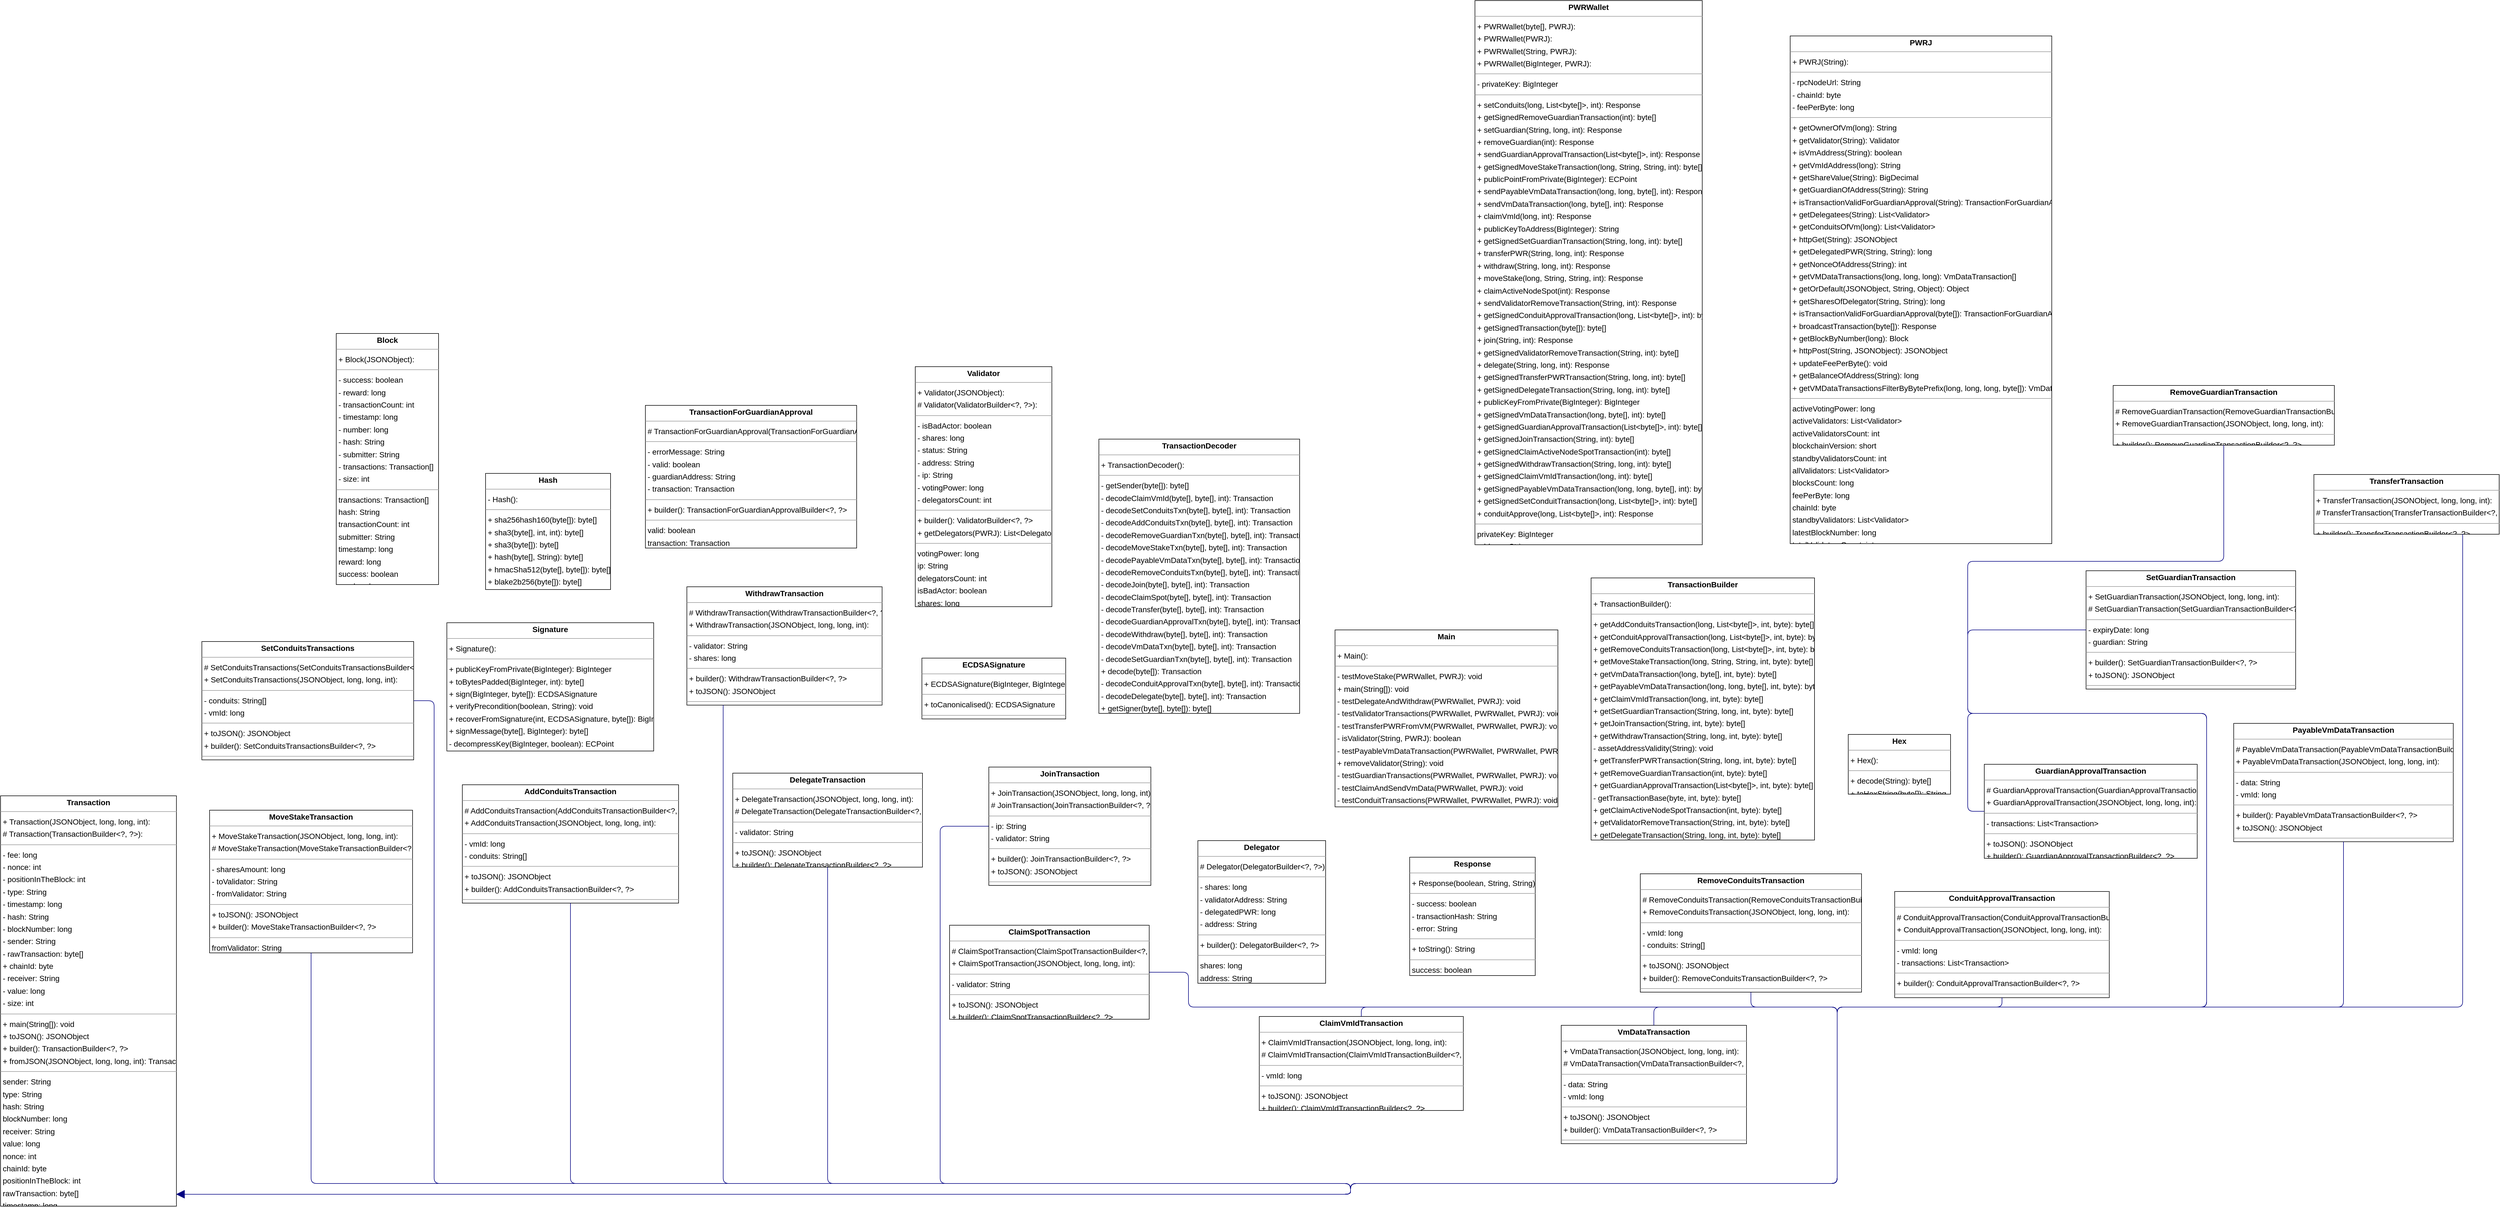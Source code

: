 <mxGraphModel dx="0" dy="0" grid="1" gridSize="10" guides="1" tooltips="1" connect="1" arrows="1" fold="1" page="0" pageScale="1" background="none" math="0" shadow="0">
  <root>
    <mxCell id="0" />
    <mxCell id="1" parent="0" />
    <mxCell id="node3" parent="1" vertex="1" value="&lt;p style=&quot;margin:0px;margin-top:4px;text-align:center;&quot;&gt;&lt;b&gt;AddConduitsTransaction&lt;/b&gt;&lt;/p&gt;&lt;hr size=&quot;1&quot;/&gt;&lt;p style=&quot;margin:0 0 0 4px;line-height:1.6;&quot;&gt;# AddConduitsTransaction(AddConduitsTransactionBuilder&amp;lt;?, ?&amp;gt;): &lt;br/&gt;+ AddConduitsTransaction(JSONObject, long, long, int): &lt;/p&gt;&lt;hr size=&quot;1&quot;/&gt;&lt;p style=&quot;margin:0 0 0 4px;line-height:1.6;&quot;&gt;- vmId: long&lt;br/&gt;- conduits: String[]&lt;/p&gt;&lt;hr size=&quot;1&quot;/&gt;&lt;p style=&quot;margin:0 0 0 4px;line-height:1.6;&quot;&gt;+ toJSON(): JSONObject&lt;br/&gt;+ builder(): AddConduitsTransactionBuilder&amp;lt;?, ?&amp;gt;&lt;/p&gt;&lt;hr size=&quot;1&quot;/&gt;&lt;p style=&quot;margin:0 0 0 4px;line-height:1.6;&quot;&gt; conduits: String[]&lt;br/&gt; vmId: long&lt;/p&gt;" style="verticalAlign=top;align=left;overflow=fill;fontSize=14;fontFamily=Helvetica;html=1;rounded=0;shadow=0;comic=0;labelBackgroundColor=none;strokeWidth=1;">
      <mxGeometry x="702" y="1404" width="391" height="214" as="geometry" />
    </mxCell>
    <mxCell id="node29" parent="1" vertex="1" value="&lt;p style=&quot;margin:0px;margin-top:4px;text-align:center;&quot;&gt;&lt;b&gt;Block&lt;/b&gt;&lt;/p&gt;&lt;hr size=&quot;1&quot;/&gt;&lt;p style=&quot;margin:0 0 0 4px;line-height:1.6;&quot;&gt;+ Block(JSONObject): &lt;/p&gt;&lt;hr size=&quot;1&quot;/&gt;&lt;p style=&quot;margin:0 0 0 4px;line-height:1.6;&quot;&gt;- success: boolean&lt;br/&gt;- reward: long&lt;br/&gt;- transactionCount: int&lt;br/&gt;- timestamp: long&lt;br/&gt;- number: long&lt;br/&gt;- hash: String&lt;br/&gt;- submitter: String&lt;br/&gt;- transactions: Transaction[]&lt;br/&gt;- size: int&lt;/p&gt;&lt;hr size=&quot;1&quot;/&gt;&lt;p style=&quot;margin:0 0 0 4px;line-height:1.6;&quot;&gt; transactions: Transaction[]&lt;br/&gt; hash: String&lt;br/&gt; transactionCount: int&lt;br/&gt; submitter: String&lt;br/&gt; timestamp: long&lt;br/&gt; reward: long&lt;br/&gt; success: boolean&lt;br/&gt; number: long&lt;br/&gt; size: int&lt;/p&gt;" style="verticalAlign=top;align=left;overflow=fill;fontSize=14;fontFamily=Helvetica;html=1;rounded=0;shadow=0;comic=0;labelBackgroundColor=none;strokeWidth=1;">
      <mxGeometry x="474" y="588" width="185" height="454" as="geometry" />
    </mxCell>
    <mxCell id="node9" parent="1" vertex="1" value="&lt;p style=&quot;margin:0px;margin-top:4px;text-align:center;&quot;&gt;&lt;b&gt;ClaimSpotTransaction&lt;/b&gt;&lt;/p&gt;&lt;hr size=&quot;1&quot;/&gt;&lt;p style=&quot;margin:0 0 0 4px;line-height:1.6;&quot;&gt;# ClaimSpotTransaction(ClaimSpotTransactionBuilder&amp;lt;?, ?&amp;gt;): &lt;br/&gt;+ ClaimSpotTransaction(JSONObject, long, long, int): &lt;/p&gt;&lt;hr size=&quot;1&quot;/&gt;&lt;p style=&quot;margin:0 0 0 4px;line-height:1.6;&quot;&gt;- validator: String&lt;/p&gt;&lt;hr size=&quot;1&quot;/&gt;&lt;p style=&quot;margin:0 0 0 4px;line-height:1.6;&quot;&gt;+ toJSON(): JSONObject&lt;br/&gt;+ builder(): ClaimSpotTransactionBuilder&amp;lt;?, ?&amp;gt;&lt;/p&gt;&lt;hr size=&quot;1&quot;/&gt;&lt;p style=&quot;margin:0 0 0 4px;line-height:1.6;&quot;&gt; validator: String&lt;/p&gt;" style="verticalAlign=top;align=left;overflow=fill;fontSize=14;fontFamily=Helvetica;html=1;rounded=0;shadow=0;comic=0;labelBackgroundColor=none;strokeWidth=1;">
      <mxGeometry x="1583" y="1658" width="361" height="170" as="geometry" />
    </mxCell>
    <mxCell id="node10" parent="1" vertex="1" value="&lt;p style=&quot;margin:0px;margin-top:4px;text-align:center;&quot;&gt;&lt;b&gt;ClaimVmIdTransaction&lt;/b&gt;&lt;/p&gt;&lt;hr size=&quot;1&quot;/&gt;&lt;p style=&quot;margin:0 0 0 4px;line-height:1.6;&quot;&gt;+ ClaimVmIdTransaction(JSONObject, long, long, int): &lt;br/&gt;# ClaimVmIdTransaction(ClaimVmIdTransactionBuilder&amp;lt;?, ?&amp;gt;): &lt;/p&gt;&lt;hr size=&quot;1&quot;/&gt;&lt;p style=&quot;margin:0 0 0 4px;line-height:1.6;&quot;&gt;- vmId: long&lt;/p&gt;&lt;hr size=&quot;1&quot;/&gt;&lt;p style=&quot;margin:0 0 0 4px;line-height:1.6;&quot;&gt;+ toJSON(): JSONObject&lt;br/&gt;+ builder(): ClaimVmIdTransactionBuilder&amp;lt;?, ?&amp;gt;&lt;/p&gt;&lt;hr size=&quot;1&quot;/&gt;&lt;p style=&quot;margin:0 0 0 4px;line-height:1.6;&quot;&gt; vmId: long&lt;/p&gt;" style="verticalAlign=top;align=left;overflow=fill;fontSize=14;fontFamily=Helvetica;html=1;rounded=0;shadow=0;comic=0;labelBackgroundColor=none;strokeWidth=1;">
      <mxGeometry x="2143" y="1823" width="369" height="170" as="geometry" />
    </mxCell>
    <mxCell id="node14" parent="1" vertex="1" value="&lt;p style=&quot;margin:0px;margin-top:4px;text-align:center;&quot;&gt;&lt;b&gt;ConduitApprovalTransaction&lt;/b&gt;&lt;/p&gt;&lt;hr size=&quot;1&quot;/&gt;&lt;p style=&quot;margin:0 0 0 4px;line-height:1.6;&quot;&gt;# ConduitApprovalTransaction(ConduitApprovalTransactionBuilder&amp;lt;?, ?&amp;gt;): &lt;br/&gt;+ ConduitApprovalTransaction(JSONObject, long, long, int): &lt;/p&gt;&lt;hr size=&quot;1&quot;/&gt;&lt;p style=&quot;margin:0 0 0 4px;line-height:1.6;&quot;&gt;- vmId: long&lt;br/&gt;- transactions: List&amp;lt;Transaction&amp;gt;&lt;/p&gt;&lt;hr size=&quot;1&quot;/&gt;&lt;p style=&quot;margin:0 0 0 4px;line-height:1.6;&quot;&gt;+ builder(): ConduitApprovalTransactionBuilder&amp;lt;?, ?&amp;gt;&lt;/p&gt;&lt;hr size=&quot;1&quot;/&gt;&lt;p style=&quot;margin:0 0 0 4px;line-height:1.6;&quot;&gt; vmId: long&lt;br/&gt; transactions: List&amp;lt;Transaction&amp;gt;&lt;/p&gt;" style="verticalAlign=top;align=left;overflow=fill;fontSize=14;fontFamily=Helvetica;html=1;rounded=0;shadow=0;comic=0;labelBackgroundColor=none;strokeWidth=1;">
      <mxGeometry x="3292" y="1597" width="388" height="192" as="geometry" />
    </mxCell>
    <mxCell id="node7" parent="1" vertex="1" value="&lt;p style=&quot;margin:0px;margin-top:4px;text-align:center;&quot;&gt;&lt;b&gt;DelegateTransaction&lt;/b&gt;&lt;/p&gt;&lt;hr size=&quot;1&quot;/&gt;&lt;p style=&quot;margin:0 0 0 4px;line-height:1.6;&quot;&gt;+ DelegateTransaction(JSONObject, long, long, int): &lt;br/&gt;# DelegateTransaction(DelegateTransactionBuilder&amp;lt;?, ?&amp;gt;): &lt;/p&gt;&lt;hr size=&quot;1&quot;/&gt;&lt;p style=&quot;margin:0 0 0 4px;line-height:1.6;&quot;&gt;- validator: String&lt;/p&gt;&lt;hr size=&quot;1&quot;/&gt;&lt;p style=&quot;margin:0 0 0 4px;line-height:1.6;&quot;&gt;+ toJSON(): JSONObject&lt;br/&gt;+ builder(): DelegateTransactionBuilder&amp;lt;?, ?&amp;gt;&lt;/p&gt;&lt;hr size=&quot;1&quot;/&gt;&lt;p style=&quot;margin:0 0 0 4px;line-height:1.6;&quot;&gt; validator: String&lt;/p&gt;" style="verticalAlign=top;align=left;overflow=fill;fontSize=14;fontFamily=Helvetica;html=1;rounded=0;shadow=0;comic=0;labelBackgroundColor=none;strokeWidth=1;">
      <mxGeometry x="1191" y="1383" width="343" height="170" as="geometry" />
    </mxCell>
    <mxCell id="node18" parent="1" vertex="1" value="&lt;p style=&quot;margin:0px;margin-top:4px;text-align:center;&quot;&gt;&lt;b&gt;Delegator&lt;/b&gt;&lt;/p&gt;&lt;hr size=&quot;1&quot;/&gt;&lt;p style=&quot;margin:0 0 0 4px;line-height:1.6;&quot;&gt;# Delegator(DelegatorBuilder&amp;lt;?, ?&amp;gt;): &lt;/p&gt;&lt;hr size=&quot;1&quot;/&gt;&lt;p style=&quot;margin:0 0 0 4px;line-height:1.6;&quot;&gt;- shares: long&lt;br/&gt;- validatorAddress: String&lt;br/&gt;- delegatedPWR: long&lt;br/&gt;- address: String&lt;/p&gt;&lt;hr size=&quot;1&quot;/&gt;&lt;p style=&quot;margin:0 0 0 4px;line-height:1.6;&quot;&gt;+ builder(): DelegatorBuilder&amp;lt;?, ?&amp;gt;&lt;/p&gt;&lt;hr size=&quot;1&quot;/&gt;&lt;p style=&quot;margin:0 0 0 4px;line-height:1.6;&quot;&gt; shares: long&lt;br/&gt; address: String&lt;br/&gt; validatorAddress: String&lt;br/&gt; delegatedPWR: long&lt;/p&gt;" style="verticalAlign=top;align=left;overflow=fill;fontSize=14;fontFamily=Helvetica;html=1;rounded=0;shadow=0;comic=0;labelBackgroundColor=none;strokeWidth=1;">
      <mxGeometry x="2032" y="1505" width="231" height="258" as="geometry" />
    </mxCell>
    <mxCell id="node20" parent="1" vertex="1" value="&lt;p style=&quot;margin:0px;margin-top:4px;text-align:center;&quot;&gt;&lt;b&gt;ECDSASignature&lt;/b&gt;&lt;/p&gt;&lt;hr size=&quot;1&quot;/&gt;&lt;p style=&quot;margin:0 0 0 4px;line-height:1.6;&quot;&gt;+ ECDSASignature(BigInteger, BigInteger): &lt;/p&gt;&lt;hr size=&quot;1&quot;/&gt;&lt;p style=&quot;margin:0 0 0 4px;line-height:1.6;&quot;&gt;+ toCanonicalised(): ECDSASignature&lt;/p&gt;&lt;hr size=&quot;1&quot;/&gt;&lt;p style=&quot;margin:0 0 0 4px;line-height:1.6;&quot;&gt; canonical: boolean&lt;/p&gt;" style="verticalAlign=top;align=left;overflow=fill;fontSize=14;fontFamily=Helvetica;html=1;rounded=0;shadow=0;comic=0;labelBackgroundColor=none;strokeWidth=1;">
      <mxGeometry x="1533" y="1175" width="260" height="110" as="geometry" />
    </mxCell>
    <mxCell id="node15" parent="1" vertex="1" value="&lt;p style=&quot;margin:0px;margin-top:4px;text-align:center;&quot;&gt;&lt;b&gt;GuardianApprovalTransaction&lt;/b&gt;&lt;/p&gt;&lt;hr size=&quot;1&quot;/&gt;&lt;p style=&quot;margin:0 0 0 4px;line-height:1.6;&quot;&gt;# GuardianApprovalTransaction(GuardianApprovalTransactionBuilder&amp;lt;?, ?&amp;gt;): &lt;br/&gt;+ GuardianApprovalTransaction(JSONObject, long, long, int): &lt;/p&gt;&lt;hr size=&quot;1&quot;/&gt;&lt;p style=&quot;margin:0 0 0 4px;line-height:1.6;&quot;&gt;- transactions: List&amp;lt;Transaction&amp;gt;&lt;/p&gt;&lt;hr size=&quot;1&quot;/&gt;&lt;p style=&quot;margin:0 0 0 4px;line-height:1.6;&quot;&gt;+ toJSON(): JSONObject&lt;br/&gt;+ builder(): GuardianApprovalTransactionBuilder&amp;lt;?, ?&amp;gt;&lt;/p&gt;&lt;hr size=&quot;1&quot;/&gt;&lt;p style=&quot;margin:0 0 0 4px;line-height:1.6;&quot;&gt; transactions: List&amp;lt;Transaction&amp;gt;&lt;/p&gt;" style="verticalAlign=top;align=left;overflow=fill;fontSize=14;fontFamily=Helvetica;html=1;rounded=0;shadow=0;comic=0;labelBackgroundColor=none;strokeWidth=1;">
      <mxGeometry x="3454" y="1367" width="385" height="170" as="geometry" />
    </mxCell>
    <mxCell id="node23" parent="1" vertex="1" value="&lt;p style=&quot;margin:0px;margin-top:4px;text-align:center;&quot;&gt;&lt;b&gt;Hash&lt;/b&gt;&lt;/p&gt;&lt;hr size=&quot;1&quot;/&gt;&lt;p style=&quot;margin:0 0 0 4px;line-height:1.6;&quot;&gt;- Hash(): &lt;/p&gt;&lt;hr size=&quot;1&quot;/&gt;&lt;p style=&quot;margin:0 0 0 4px;line-height:1.6;&quot;&gt;+ sha256hash160(byte[]): byte[]&lt;br/&gt;+ sha3(byte[], int, int): byte[]&lt;br/&gt;+ sha3(byte[]): byte[]&lt;br/&gt;+ hash(byte[], String): byte[]&lt;br/&gt;+ hmacSha512(byte[], byte[]): byte[]&lt;br/&gt;+ blake2b256(byte[]): byte[]&lt;br/&gt;+ sha256(byte[]): byte[]&lt;/p&gt;" style="verticalAlign=top;align=left;overflow=fill;fontSize=14;fontFamily=Helvetica;html=1;rounded=0;shadow=0;comic=0;labelBackgroundColor=none;strokeWidth=1;">
      <mxGeometry x="744" y="841" width="226" height="210" as="geometry" />
    </mxCell>
    <mxCell id="node5" parent="1" vertex="1" value="&lt;p style=&quot;margin:0px;margin-top:4px;text-align:center;&quot;&gt;&lt;b&gt;Hex&lt;/b&gt;&lt;/p&gt;&lt;hr size=&quot;1&quot;/&gt;&lt;p style=&quot;margin:0 0 0 4px;line-height:1.6;&quot;&gt;+ Hex(): &lt;/p&gt;&lt;hr size=&quot;1&quot;/&gt;&lt;p style=&quot;margin:0 0 0 4px;line-height:1.6;&quot;&gt;+ decode(String): byte[]&lt;br/&gt;+ toHexString(byte[]): String&lt;/p&gt;" style="verticalAlign=top;align=left;overflow=fill;fontSize=14;fontFamily=Helvetica;html=1;rounded=0;shadow=0;comic=0;labelBackgroundColor=none;strokeWidth=1;">
      <mxGeometry x="3208" y="1313" width="185" height="108" as="geometry" />
    </mxCell>
    <mxCell id="node8" parent="1" vertex="1" value="&lt;p style=&quot;margin:0px;margin-top:4px;text-align:center;&quot;&gt;&lt;b&gt;JoinTransaction&lt;/b&gt;&lt;/p&gt;&lt;hr size=&quot;1&quot;/&gt;&lt;p style=&quot;margin:0 0 0 4px;line-height:1.6;&quot;&gt;+ JoinTransaction(JSONObject, long, long, int): &lt;br/&gt;# JoinTransaction(JoinTransactionBuilder&amp;lt;?, ?&amp;gt;): &lt;/p&gt;&lt;hr size=&quot;1&quot;/&gt;&lt;p style=&quot;margin:0 0 0 4px;line-height:1.6;&quot;&gt;- ip: String&lt;br/&gt;- validator: String&lt;/p&gt;&lt;hr size=&quot;1&quot;/&gt;&lt;p style=&quot;margin:0 0 0 4px;line-height:1.6;&quot;&gt;+ builder(): JoinTransactionBuilder&amp;lt;?, ?&amp;gt;&lt;br/&gt;+ toJSON(): JSONObject&lt;/p&gt;&lt;hr size=&quot;1&quot;/&gt;&lt;p style=&quot;margin:0 0 0 4px;line-height:1.6;&quot;&gt; ip: String&lt;br/&gt; validator: String&lt;/p&gt;" style="verticalAlign=top;align=left;overflow=fill;fontSize=14;fontFamily=Helvetica;html=1;rounded=0;shadow=0;comic=0;labelBackgroundColor=none;strokeWidth=1;">
      <mxGeometry x="1654" y="1372" width="293" height="214" as="geometry" />
    </mxCell>
    <mxCell id="node17" parent="1" vertex="1" value="&lt;p style=&quot;margin:0px;margin-top:4px;text-align:center;&quot;&gt;&lt;b&gt;Main&lt;/b&gt;&lt;/p&gt;&lt;hr size=&quot;1&quot;/&gt;&lt;p style=&quot;margin:0 0 0 4px;line-height:1.6;&quot;&gt;+ Main(): &lt;/p&gt;&lt;hr size=&quot;1&quot;/&gt;&lt;p style=&quot;margin:0 0 0 4px;line-height:1.6;&quot;&gt;- testMoveStake(PWRWallet, PWRJ): void&lt;br/&gt;+ main(String[]): void&lt;br/&gt;- testDelegateAndWithdraw(PWRWallet, PWRJ): void&lt;br/&gt;- testValidatorTransactions(PWRWallet, PWRWallet, PWRJ): void&lt;br/&gt;- testTransferPWRFromVM(PWRWallet, PWRWallet, PWRJ): void&lt;br/&gt;- isValidator(String, PWRJ): boolean&lt;br/&gt;- testPayableVmDataTransaction(PWRWallet, PWRWallet, PWRJ): void&lt;br/&gt;+ removeValidator(String): void&lt;br/&gt;- testGuardianTransactions(PWRWallet, PWRWallet, PWRJ): void&lt;br/&gt;- testClaimAndSendVmData(PWRWallet, PWRJ): void&lt;br/&gt;- testConduitTransactions(PWRWallet, PWRWallet, PWRJ): void&lt;br/&gt;- testTransferPWR(PWRWallet, PWRWallet, PWRJ): void&lt;/p&gt;" style="verticalAlign=top;align=left;overflow=fill;fontSize=14;fontFamily=Helvetica;html=1;rounded=0;shadow=0;comic=0;labelBackgroundColor=none;strokeWidth=1;">
      <mxGeometry x="2280" y="1124" width="403" height="320" as="geometry" />
    </mxCell>
    <mxCell id="node0" parent="1" vertex="1" value="&lt;p style=&quot;margin:0px;margin-top:4px;text-align:center;&quot;&gt;&lt;b&gt;MoveStakeTransaction&lt;/b&gt;&lt;/p&gt;&lt;hr size=&quot;1&quot;/&gt;&lt;p style=&quot;margin:0 0 0 4px;line-height:1.6;&quot;&gt;+ MoveStakeTransaction(JSONObject, long, long, int): &lt;br/&gt;# MoveStakeTransaction(MoveStakeTransactionBuilder&amp;lt;?, ?&amp;gt;): &lt;/p&gt;&lt;hr size=&quot;1&quot;/&gt;&lt;p style=&quot;margin:0 0 0 4px;line-height:1.6;&quot;&gt;- sharesAmount: long&lt;br/&gt;- toValidator: String&lt;br/&gt;- fromValidator: String&lt;/p&gt;&lt;hr size=&quot;1&quot;/&gt;&lt;p style=&quot;margin:0 0 0 4px;line-height:1.6;&quot;&gt;+ toJSON(): JSONObject&lt;br/&gt;+ builder(): MoveStakeTransactionBuilder&amp;lt;?, ?&amp;gt;&lt;/p&gt;&lt;hr size=&quot;1&quot;/&gt;&lt;p style=&quot;margin:0 0 0 4px;line-height:1.6;&quot;&gt; fromValidator: String&lt;br/&gt; toValidator: String&lt;br/&gt; sharesAmount: long&lt;/p&gt;" style="verticalAlign=top;align=left;overflow=fill;fontSize=14;fontFamily=Helvetica;html=1;rounded=0;shadow=0;comic=0;labelBackgroundColor=none;strokeWidth=1;">
      <mxGeometry x="245" y="1450" width="367" height="258" as="geometry" />
    </mxCell>
    <mxCell id="node1" parent="1" vertex="1" value="&lt;p style=&quot;margin:0px;margin-top:4px;text-align:center;&quot;&gt;&lt;b&gt;PWRJ&lt;/b&gt;&lt;/p&gt;&lt;hr size=&quot;1&quot;/&gt;&lt;p style=&quot;margin:0 0 0 4px;line-height:1.6;&quot;&gt;+ PWRJ(String): &lt;/p&gt;&lt;hr size=&quot;1&quot;/&gt;&lt;p style=&quot;margin:0 0 0 4px;line-height:1.6;&quot;&gt;- rpcNodeUrl: String&lt;br/&gt;- chainId: byte&lt;br/&gt;- feePerByte: long&lt;/p&gt;&lt;hr size=&quot;1&quot;/&gt;&lt;p style=&quot;margin:0 0 0 4px;line-height:1.6;&quot;&gt;+ getOwnerOfVm(long): String&lt;br/&gt;+ getValidator(String): Validator&lt;br/&gt;+ isVmAddress(String): boolean&lt;br/&gt;+ getVmIdAddress(long): String&lt;br/&gt;+ getShareValue(String): BigDecimal&lt;br/&gt;+ getGuardianOfAddress(String): String&lt;br/&gt;+ isTransactionValidForGuardianApproval(String): TransactionForGuardianApproval&lt;br/&gt;+ getDelegatees(String): List&amp;lt;Validator&amp;gt;&lt;br/&gt;+ getConduitsOfVm(long): List&amp;lt;Validator&amp;gt;&lt;br/&gt;+ httpGet(String): JSONObject&lt;br/&gt;+ getDelegatedPWR(String, String): long&lt;br/&gt;+ getNonceOfAddress(String): int&lt;br/&gt;+ getVMDataTransactions(long, long, long): VmDataTransaction[]&lt;br/&gt;+ getOrDefault(JSONObject, String, Object): Object&lt;br/&gt;+ getSharesOfDelegator(String, String): long&lt;br/&gt;+ isTransactionValidForGuardianApproval(byte[]): TransactionForGuardianApproval&lt;br/&gt;+ broadcastTransaction(byte[]): Response&lt;br/&gt;+ getBlockByNumber(long): Block&lt;br/&gt;+ httpPost(String, JSONObject): JSONObject&lt;br/&gt;+ updateFeePerByte(): void&lt;br/&gt;+ getBalanceOfAddress(String): long&lt;br/&gt;+ getVMDataTransactionsFilterByBytePrefix(long, long, long, byte[]): VmDataTransaction[]&lt;/p&gt;&lt;hr size=&quot;1&quot;/&gt;&lt;p style=&quot;margin:0 0 0 4px;line-height:1.6;&quot;&gt; activeVotingPower: long&lt;br/&gt; activeValidators: List&amp;lt;Validator&amp;gt;&lt;br/&gt; activeValidatorsCount: int&lt;br/&gt; blockchainVersion: short&lt;br/&gt; standbyValidatorsCount: int&lt;br/&gt; allValidators: List&amp;lt;Validator&amp;gt;&lt;br/&gt; blocksCount: long&lt;br/&gt; feePerByte: long&lt;br/&gt; chainId: byte&lt;br/&gt; standbyValidators: List&amp;lt;Validator&amp;gt;&lt;br/&gt; latestBlockNumber: long&lt;br/&gt; totalValidatorsCount: int&lt;br/&gt; rpcNodeUrl: String&lt;br/&gt; totalDelegatorsCount: int&lt;/p&gt;" style="verticalAlign=top;align=left;overflow=fill;fontSize=14;fontFamily=Helvetica;html=1;rounded=0;shadow=0;comic=0;labelBackgroundColor=none;strokeWidth=1;">
      <mxGeometry x="3103" y="50" width="473" height="918" as="geometry" />
    </mxCell>
    <mxCell id="node4" parent="1" vertex="1" value="&lt;p style=&quot;margin:0px;margin-top:4px;text-align:center;&quot;&gt;&lt;b&gt;PWRWallet&lt;/b&gt;&lt;/p&gt;&lt;hr size=&quot;1&quot;/&gt;&lt;p style=&quot;margin:0 0 0 4px;line-height:1.6;&quot;&gt;+ PWRWallet(byte[], PWRJ): &lt;br/&gt;+ PWRWallet(PWRJ): &lt;br/&gt;+ PWRWallet(String, PWRJ): &lt;br/&gt;+ PWRWallet(BigInteger, PWRJ): &lt;/p&gt;&lt;hr size=&quot;1&quot;/&gt;&lt;p style=&quot;margin:0 0 0 4px;line-height:1.6;&quot;&gt;- privateKey: BigInteger&lt;/p&gt;&lt;hr size=&quot;1&quot;/&gt;&lt;p style=&quot;margin:0 0 0 4px;line-height:1.6;&quot;&gt;+ setConduits(long, List&amp;lt;byte[]&amp;gt;, int): Response&lt;br/&gt;+ getSignedRemoveGuardianTransaction(int): byte[]&lt;br/&gt;+ setGuardian(String, long, int): Response&lt;br/&gt;+ removeGuardian(int): Response&lt;br/&gt;+ sendGuardianApprovalTransaction(List&amp;lt;byte[]&amp;gt;, int): Response&lt;br/&gt;+ getSignedMoveStakeTransaction(long, String, String, int): byte[]&lt;br/&gt;+ publicPointFromPrivate(BigInteger): ECPoint&lt;br/&gt;+ sendPayableVmDataTransaction(long, long, byte[], int): Response&lt;br/&gt;+ sendVmDataTransaction(long, byte[], int): Response&lt;br/&gt;+ claimVmId(long, int): Response&lt;br/&gt;+ publicKeyToAddress(BigInteger): String&lt;br/&gt;+ getSignedSetGuardianTransaction(String, long, int): byte[]&lt;br/&gt;+ transferPWR(String, long, int): Response&lt;br/&gt;+ withdraw(String, long, int): Response&lt;br/&gt;+ moveStake(long, String, String, int): Response&lt;br/&gt;+ claimActiveNodeSpot(int): Response&lt;br/&gt;+ sendValidatorRemoveTransaction(String, int): Response&lt;br/&gt;+ getSignedConduitApprovalTransaction(long, List&amp;lt;byte[]&amp;gt;, int): byte[]&lt;br/&gt;+ getSignedTransaction(byte[]): byte[]&lt;br/&gt;+ join(String, int): Response&lt;br/&gt;+ getSignedValidatorRemoveTransaction(String, int): byte[]&lt;br/&gt;+ delegate(String, long, int): Response&lt;br/&gt;+ getSignedTransferPWRTransaction(String, long, int): byte[]&lt;br/&gt;+ getSignedDelegateTransaction(String, long, int): byte[]&lt;br/&gt;+ publicKeyFromPrivate(BigInteger): BigInteger&lt;br/&gt;+ getSignedVmDataTransaction(long, byte[], int): byte[]&lt;br/&gt;+ getSignedGuardianApprovalTransaction(List&amp;lt;byte[]&amp;gt;, int): byte[]&lt;br/&gt;+ getSignedJoinTransaction(String, int): byte[]&lt;br/&gt;+ getSignedClaimActiveNodeSpotTransaction(int): byte[]&lt;br/&gt;+ getSignedWithdrawTransaction(String, long, int): byte[]&lt;br/&gt;+ getSignedClaimVmIdTransaction(long, int): byte[]&lt;br/&gt;+ getSignedPayableVmDataTransaction(long, long, byte[], int): byte[]&lt;br/&gt;+ getSignedSetConduitTransaction(long, List&amp;lt;byte[]&amp;gt;, int): byte[]&lt;br/&gt;+ conduitApprove(long, List&amp;lt;byte[]&amp;gt;, int): Response&lt;/p&gt;&lt;hr size=&quot;1&quot;/&gt;&lt;p style=&quot;margin:0 0 0 4px;line-height:1.6;&quot;&gt; privateKey: BigInteger&lt;br/&gt; address: String&lt;br/&gt; balance: long&lt;br/&gt; nonce: int&lt;/p&gt;" style="verticalAlign=top;align=left;overflow=fill;fontSize=14;fontFamily=Helvetica;html=1;rounded=0;shadow=0;comic=0;labelBackgroundColor=none;strokeWidth=1;">
      <mxGeometry x="2533" y="-14" width="411" height="984" as="geometry" />
    </mxCell>
    <mxCell id="node24" parent="1" vertex="1" value="&lt;p style=&quot;margin:0px;margin-top:4px;text-align:center;&quot;&gt;&lt;b&gt;PayableVmDataTransaction&lt;/b&gt;&lt;/p&gt;&lt;hr size=&quot;1&quot;/&gt;&lt;p style=&quot;margin:0 0 0 4px;line-height:1.6;&quot;&gt;# PayableVmDataTransaction(PayableVmDataTransactionBuilder&amp;lt;?, ?&amp;gt;): &lt;br/&gt;+ PayableVmDataTransaction(JSONObject, long, long, int): &lt;/p&gt;&lt;hr size=&quot;1&quot;/&gt;&lt;p style=&quot;margin:0 0 0 4px;line-height:1.6;&quot;&gt;- data: String&lt;br/&gt;- vmId: long&lt;/p&gt;&lt;hr size=&quot;1&quot;/&gt;&lt;p style=&quot;margin:0 0 0 4px;line-height:1.6;&quot;&gt;+ builder(): PayableVmDataTransactionBuilder&amp;lt;?, ?&amp;gt;&lt;br/&gt;+ toJSON(): JSONObject&lt;/p&gt;&lt;hr size=&quot;1&quot;/&gt;&lt;p style=&quot;margin:0 0 0 4px;line-height:1.6;&quot;&gt; data: String&lt;br/&gt; vmId: long&lt;/p&gt;" style="verticalAlign=top;align=left;overflow=fill;fontSize=14;fontFamily=Helvetica;html=1;rounded=0;shadow=0;comic=0;labelBackgroundColor=none;strokeWidth=1;">
      <mxGeometry x="3905" y="1293" width="397" height="214" as="geometry" />
    </mxCell>
    <mxCell id="node13" parent="1" vertex="1" value="&lt;p style=&quot;margin:0px;margin-top:4px;text-align:center;&quot;&gt;&lt;b&gt;RemoveConduitsTransaction&lt;/b&gt;&lt;/p&gt;&lt;hr size=&quot;1&quot;/&gt;&lt;p style=&quot;margin:0 0 0 4px;line-height:1.6;&quot;&gt;# RemoveConduitsTransaction(RemoveConduitsTransactionBuilder&amp;lt;?, ?&amp;gt;): &lt;br/&gt;+ RemoveConduitsTransaction(JSONObject, long, long, int): &lt;/p&gt;&lt;hr size=&quot;1&quot;/&gt;&lt;p style=&quot;margin:0 0 0 4px;line-height:1.6;&quot;&gt;- vmId: long&lt;br/&gt;- conduits: String[]&lt;/p&gt;&lt;hr size=&quot;1&quot;/&gt;&lt;p style=&quot;margin:0 0 0 4px;line-height:1.6;&quot;&gt;+ toJSON(): JSONObject&lt;br/&gt;+ builder(): RemoveConduitsTransactionBuilder&amp;lt;?, ?&amp;gt;&lt;/p&gt;&lt;hr size=&quot;1&quot;/&gt;&lt;p style=&quot;margin:0 0 0 4px;line-height:1.6;&quot;&gt; conduits: String[]&lt;br/&gt; vmId: long&lt;/p&gt;" style="verticalAlign=top;align=left;overflow=fill;fontSize=14;fontFamily=Helvetica;html=1;rounded=0;shadow=0;comic=0;labelBackgroundColor=none;strokeWidth=1;">
      <mxGeometry x="2832" y="1565" width="400" height="214" as="geometry" />
    </mxCell>
    <mxCell id="node30" parent="1" vertex="1" value="&lt;p style=&quot;margin:0px;margin-top:4px;text-align:center;&quot;&gt;&lt;b&gt;RemoveGuardianTransaction&lt;/b&gt;&lt;/p&gt;&lt;hr size=&quot;1&quot;/&gt;&lt;p style=&quot;margin:0 0 0 4px;line-height:1.6;&quot;&gt;# RemoveGuardianTransaction(RemoveGuardianTransactionBuilder&amp;lt;?, ?&amp;gt;): &lt;br/&gt;+ RemoveGuardianTransaction(JSONObject, long, long, int): &lt;/p&gt;&lt;hr size=&quot;1&quot;/&gt;&lt;p style=&quot;margin:0 0 0 4px;line-height:1.6;&quot;&gt;+ builder(): RemoveGuardianTransactionBuilder&amp;lt;?, ?&amp;gt;&lt;/p&gt;" style="verticalAlign=top;align=left;overflow=fill;fontSize=14;fontFamily=Helvetica;html=1;rounded=0;shadow=0;comic=0;labelBackgroundColor=none;strokeWidth=1;">
      <mxGeometry x="3687" y="682" width="400" height="108" as="geometry" />
    </mxCell>
    <mxCell id="node16" parent="1" vertex="1" value="&lt;p style=&quot;margin:0px;margin-top:4px;text-align:center;&quot;&gt;&lt;b&gt;Response&lt;/b&gt;&lt;/p&gt;&lt;hr size=&quot;1&quot;/&gt;&lt;p style=&quot;margin:0 0 0 4px;line-height:1.6;&quot;&gt;+ Response(boolean, String, String): &lt;/p&gt;&lt;hr size=&quot;1&quot;/&gt;&lt;p style=&quot;margin:0 0 0 4px;line-height:1.6;&quot;&gt;- success: boolean&lt;br/&gt;- transactionHash: String&lt;br/&gt;- error: String&lt;/p&gt;&lt;hr size=&quot;1&quot;/&gt;&lt;p style=&quot;margin:0 0 0 4px;line-height:1.6;&quot;&gt;+ toString(): String&lt;/p&gt;&lt;hr size=&quot;1&quot;/&gt;&lt;p style=&quot;margin:0 0 0 4px;line-height:1.6;&quot;&gt; success: boolean&lt;br/&gt; transactionHash: String&lt;br/&gt; error: String&lt;/p&gt;" style="verticalAlign=top;align=left;overflow=fill;fontSize=14;fontFamily=Helvetica;html=1;rounded=0;shadow=0;comic=0;labelBackgroundColor=none;strokeWidth=1;">
      <mxGeometry x="2415" y="1535" width="227" height="214" as="geometry" />
    </mxCell>
    <mxCell id="node2" parent="1" vertex="1" value="&lt;p style=&quot;margin:0px;margin-top:4px;text-align:center;&quot;&gt;&lt;b&gt;SetConduitsTransactions&lt;/b&gt;&lt;/p&gt;&lt;hr size=&quot;1&quot;/&gt;&lt;p style=&quot;margin:0 0 0 4px;line-height:1.6;&quot;&gt;# SetConduitsTransactions(SetConduitsTransactionsBuilder&amp;lt;?, ?&amp;gt;): &lt;br/&gt;+ SetConduitsTransactions(JSONObject, long, long, int): &lt;/p&gt;&lt;hr size=&quot;1&quot;/&gt;&lt;p style=&quot;margin:0 0 0 4px;line-height:1.6;&quot;&gt;- conduits: String[]&lt;br/&gt;- vmId: long&lt;/p&gt;&lt;hr size=&quot;1&quot;/&gt;&lt;p style=&quot;margin:0 0 0 4px;line-height:1.6;&quot;&gt;+ toJSON(): JSONObject&lt;br/&gt;+ builder(): SetConduitsTransactionsBuilder&amp;lt;?, ?&amp;gt;&lt;/p&gt;&lt;hr size=&quot;1&quot;/&gt;&lt;p style=&quot;margin:0 0 0 4px;line-height:1.6;&quot;&gt; conduits: String[]&lt;br/&gt; vmId: long&lt;/p&gt;" style="verticalAlign=top;align=left;overflow=fill;fontSize=14;fontFamily=Helvetica;html=1;rounded=0;shadow=0;comic=0;labelBackgroundColor=none;strokeWidth=1;">
      <mxGeometry x="231" y="1145" width="383" height="214" as="geometry" />
    </mxCell>
    <mxCell id="node27" parent="1" vertex="1" value="&lt;p style=&quot;margin:0px;margin-top:4px;text-align:center;&quot;&gt;&lt;b&gt;SetGuardianTransaction&lt;/b&gt;&lt;/p&gt;&lt;hr size=&quot;1&quot;/&gt;&lt;p style=&quot;margin:0 0 0 4px;line-height:1.6;&quot;&gt;+ SetGuardianTransaction(JSONObject, long, long, int): &lt;br/&gt;# SetGuardianTransaction(SetGuardianTransactionBuilder&amp;lt;?, ?&amp;gt;): &lt;/p&gt;&lt;hr size=&quot;1&quot;/&gt;&lt;p style=&quot;margin:0 0 0 4px;line-height:1.6;&quot;&gt;- expiryDate: long&lt;br/&gt;- guardian: String&lt;/p&gt;&lt;hr size=&quot;1&quot;/&gt;&lt;p style=&quot;margin:0 0 0 4px;line-height:1.6;&quot;&gt;+ builder(): SetGuardianTransactionBuilder&amp;lt;?, ?&amp;gt;&lt;br/&gt;+ toJSON(): JSONObject&lt;/p&gt;&lt;hr size=&quot;1&quot;/&gt;&lt;p style=&quot;margin:0 0 0 4px;line-height:1.6;&quot;&gt; expiryDate: long&lt;br/&gt; guardian: String&lt;/p&gt;" style="verticalAlign=top;align=left;overflow=fill;fontSize=14;fontFamily=Helvetica;html=1;rounded=0;shadow=0;comic=0;labelBackgroundColor=none;strokeWidth=1;">
      <mxGeometry x="3638" y="1017" width="379" height="214" as="geometry" />
    </mxCell>
    <mxCell id="node25" parent="1" vertex="1" value="&lt;p style=&quot;margin:0px;margin-top:4px;text-align:center;&quot;&gt;&lt;b&gt;Signature&lt;/b&gt;&lt;/p&gt;&lt;hr size=&quot;1&quot;/&gt;&lt;p style=&quot;margin:0 0 0 4px;line-height:1.6;&quot;&gt;+ Signature(): &lt;/p&gt;&lt;hr size=&quot;1&quot;/&gt;&lt;p style=&quot;margin:0 0 0 4px;line-height:1.6;&quot;&gt;+ publicKeyFromPrivate(BigInteger): BigInteger&lt;br/&gt;+ toBytesPadded(BigInteger, int): byte[]&lt;br/&gt;+ sign(BigInteger, byte[]): ECDSASignature&lt;br/&gt;+ verifyPrecondition(boolean, String): void&lt;br/&gt;+ recoverFromSignature(int, ECDSASignature, byte[]): BigInteger&lt;br/&gt;+ signMessage(byte[], BigInteger): byte[]&lt;br/&gt;- decompressKey(BigInteger, boolean): ECPoint&lt;br/&gt;+ publicPointFromPrivate(BigInteger): ECPoint&lt;/p&gt;" style="verticalAlign=top;align=left;overflow=fill;fontSize=14;fontFamily=Helvetica;html=1;rounded=0;shadow=0;comic=0;labelBackgroundColor=none;strokeWidth=1;">
      <mxGeometry x="674" y="1111" width="374" height="232" as="geometry" />
    </mxCell>
    <mxCell id="node26" parent="1" vertex="1" value="&lt;p style=&quot;margin:0px;margin-top:4px;text-align:center;&quot;&gt;&lt;b&gt;Transaction&lt;/b&gt;&lt;/p&gt;&lt;hr size=&quot;1&quot;/&gt;&lt;p style=&quot;margin:0 0 0 4px;line-height:1.6;&quot;&gt;+ Transaction(JSONObject, long, long, int): &lt;br/&gt;# Transaction(TransactionBuilder&amp;lt;?, ?&amp;gt;): &lt;/p&gt;&lt;hr size=&quot;1&quot;/&gt;&lt;p style=&quot;margin:0 0 0 4px;line-height:1.6;&quot;&gt;- fee: long&lt;br/&gt;- nonce: int&lt;br/&gt;- positionInTheBlock: int&lt;br/&gt;- type: String&lt;br/&gt;- timestamp: long&lt;br/&gt;- hash: String&lt;br/&gt;- blockNumber: long&lt;br/&gt;- sender: String&lt;br/&gt;- rawTransaction: byte[]&lt;br/&gt;+ chainId: byte&lt;br/&gt;- receiver: String&lt;br/&gt;- value: long&lt;br/&gt;- size: int&lt;/p&gt;&lt;hr size=&quot;1&quot;/&gt;&lt;p style=&quot;margin:0 0 0 4px;line-height:1.6;&quot;&gt;+ main(String[]): void&lt;br/&gt;+ toJSON(): JSONObject&lt;br/&gt;+ builder(): TransactionBuilder&amp;lt;?, ?&amp;gt;&lt;br/&gt;+ fromJSON(JSONObject, long, long, int): Transaction&lt;/p&gt;&lt;hr size=&quot;1&quot;/&gt;&lt;p style=&quot;margin:0 0 0 4px;line-height:1.6;&quot;&gt; sender: String&lt;br/&gt; type: String&lt;br/&gt; hash: String&lt;br/&gt; blockNumber: long&lt;br/&gt; receiver: String&lt;br/&gt; value: long&lt;br/&gt; nonce: int&lt;br/&gt; chainId: byte&lt;br/&gt; positionInTheBlock: int&lt;br/&gt; rawTransaction: byte[]&lt;br/&gt; timestamp: long&lt;br/&gt; fee: long&lt;br/&gt; size: int&lt;/p&gt;" style="verticalAlign=top;align=left;overflow=fill;fontSize=14;fontFamily=Helvetica;html=1;rounded=0;shadow=0;comic=0;labelBackgroundColor=none;strokeWidth=1;">
      <mxGeometry x="-133" y="1424" width="318" height="742" as="geometry" />
    </mxCell>
    <mxCell id="node11" parent="1" vertex="1" value="&lt;p style=&quot;margin:0px;margin-top:4px;text-align:center;&quot;&gt;&lt;b&gt;TransactionBuilder&lt;/b&gt;&lt;/p&gt;&lt;hr size=&quot;1&quot;/&gt;&lt;p style=&quot;margin:0 0 0 4px;line-height:1.6;&quot;&gt;+ TransactionBuilder(): &lt;/p&gt;&lt;hr size=&quot;1&quot;/&gt;&lt;p style=&quot;margin:0 0 0 4px;line-height:1.6;&quot;&gt;+ getAddConduitsTransaction(long, List&amp;lt;byte[]&amp;gt;, int, byte): byte[]&lt;br/&gt;+ getConduitApprovalTransaction(long, List&amp;lt;byte[]&amp;gt;, int, byte): byte[]&lt;br/&gt;+ getRemoveConduitsTransaction(long, List&amp;lt;byte[]&amp;gt;, int, byte): byte[]&lt;br/&gt;+ getMoveStakeTransaction(long, String, String, int, byte): byte[]&lt;br/&gt;+ getVmDataTransaction(long, byte[], int, byte): byte[]&lt;br/&gt;+ getPayableVmDataTransaction(long, long, byte[], int, byte): byte[]&lt;br/&gt;+ getClaimVmIdTransaction(long, int, byte): byte[]&lt;br/&gt;+ getSetGuardianTransaction(String, long, int, byte): byte[]&lt;br/&gt;+ getJoinTransaction(String, int, byte): byte[]&lt;br/&gt;+ getWithdrawTransaction(String, long, int, byte): byte[]&lt;br/&gt;- assetAddressValidity(String): void&lt;br/&gt;+ getTransferPWRTransaction(String, long, int, byte): byte[]&lt;br/&gt;+ getRemoveGuardianTransaction(int, byte): byte[]&lt;br/&gt;+ getGuardianApprovalTransaction(List&amp;lt;byte[]&amp;gt;, int, byte): byte[]&lt;br/&gt;- getTransactionBase(byte, int, byte): byte[]&lt;br/&gt;+ getClaimActiveNodeSpotTransaction(int, byte): byte[]&lt;br/&gt;+ getValidatorRemoveTransaction(String, int, byte): byte[]&lt;br/&gt;+ getDelegateTransaction(String, long, int, byte): byte[]&lt;br/&gt;+ getSetConduitsTransaction(long, List&amp;lt;byte[]&amp;gt;, int, byte): byte[]&lt;/p&gt;" style="verticalAlign=top;align=left;overflow=fill;fontSize=14;fontFamily=Helvetica;html=1;rounded=0;shadow=0;comic=0;labelBackgroundColor=none;strokeWidth=1;">
      <mxGeometry x="2743" y="1030" width="404" height="474" as="geometry" />
    </mxCell>
    <mxCell id="node19" parent="1" vertex="1" value="&lt;p style=&quot;margin:0px;margin-top:4px;text-align:center;&quot;&gt;&lt;b&gt;TransactionDecoder&lt;/b&gt;&lt;/p&gt;&lt;hr size=&quot;1&quot;/&gt;&lt;p style=&quot;margin:0 0 0 4px;line-height:1.6;&quot;&gt;+ TransactionDecoder(): &lt;/p&gt;&lt;hr size=&quot;1&quot;/&gt;&lt;p style=&quot;margin:0 0 0 4px;line-height:1.6;&quot;&gt;- getSender(byte[]): byte[]&lt;br/&gt;- decodeClaimVmId(byte[], byte[], int): Transaction&lt;br/&gt;- decodeSetConduitsTxn(byte[], byte[], int): Transaction&lt;br/&gt;- decodeAddConduitsTxn(byte[], byte[], int): Transaction&lt;br/&gt;- decodeRemoveGuardianTxn(byte[], byte[], int): Transaction&lt;br/&gt;- decodeMoveStakeTxn(byte[], byte[], int): Transaction&lt;br/&gt;- decodePayableVmDataTxn(byte[], byte[], int): Transaction&lt;br/&gt;- decodeRemoveConduitsTxn(byte[], byte[], int): Transaction&lt;br/&gt;- decodeJoin(byte[], byte[], int): Transaction&lt;br/&gt;- decodeClaimSpot(byte[], byte[], int): Transaction&lt;br/&gt;- decodeTransfer(byte[], byte[], int): Transaction&lt;br/&gt;- decodeGuardianApprovalTxn(byte[], byte[], int): Transaction&lt;br/&gt;- decodeWithdraw(byte[], byte[], int): Transaction&lt;br/&gt;- decodeVmDataTxn(byte[], byte[], int): Transaction&lt;br/&gt;- decodeSetGuardianTxn(byte[], byte[], int): Transaction&lt;br/&gt;+ decode(byte[]): Transaction&lt;br/&gt;- decodeConduitApprovalTxn(byte[], byte[], int): Transaction&lt;br/&gt;- decodeDelegate(byte[], byte[], int): Transaction&lt;br/&gt;+ getSigner(byte[], byte[]): byte[]&lt;br/&gt;+ decode(byte[], byte[]): Transaction&lt;/p&gt;" style="verticalAlign=top;align=left;overflow=fill;fontSize=14;fontFamily=Helvetica;html=1;rounded=0;shadow=0;comic=0;labelBackgroundColor=none;strokeWidth=1;">
      <mxGeometry x="1853" y="779" width="363" height="496" as="geometry" />
    </mxCell>
    <mxCell id="node22" parent="1" vertex="1" value="&lt;p style=&quot;margin:0px;margin-top:4px;text-align:center;&quot;&gt;&lt;b&gt;TransactionForGuardianApproval&lt;/b&gt;&lt;/p&gt;&lt;hr size=&quot;1&quot;/&gt;&lt;p style=&quot;margin:0 0 0 4px;line-height:1.6;&quot;&gt;# TransactionForGuardianApproval(TransactionForGuardianApprovalBuilder&amp;lt;?, ?&amp;gt;): &lt;/p&gt;&lt;hr size=&quot;1&quot;/&gt;&lt;p style=&quot;margin:0 0 0 4px;line-height:1.6;&quot;&gt;- errorMessage: String&lt;br/&gt;- valid: boolean&lt;br/&gt;- guardianAddress: String&lt;br/&gt;- transaction: Transaction&lt;/p&gt;&lt;hr size=&quot;1&quot;/&gt;&lt;p style=&quot;margin:0 0 0 4px;line-height:1.6;&quot;&gt;+ builder(): TransactionForGuardianApprovalBuilder&amp;lt;?, ?&amp;gt;&lt;/p&gt;&lt;hr size=&quot;1&quot;/&gt;&lt;p style=&quot;margin:0 0 0 4px;line-height:1.6;&quot;&gt; valid: boolean&lt;br/&gt; transaction: Transaction&lt;br/&gt; errorMessage: String&lt;br/&gt; guardianAddress: String&lt;/p&gt;" style="verticalAlign=top;align=left;overflow=fill;fontSize=14;fontFamily=Helvetica;html=1;rounded=0;shadow=0;comic=0;labelBackgroundColor=none;strokeWidth=1;">
      <mxGeometry x="1033" y="718" width="382" height="258" as="geometry" />
    </mxCell>
    <mxCell id="node28" parent="1" vertex="1" value="&lt;p style=&quot;margin:0px;margin-top:4px;text-align:center;&quot;&gt;&lt;b&gt;TransferTransaction&lt;/b&gt;&lt;/p&gt;&lt;hr size=&quot;1&quot;/&gt;&lt;p style=&quot;margin:0 0 0 4px;line-height:1.6;&quot;&gt;+ TransferTransaction(JSONObject, long, long, int): &lt;br/&gt;# TransferTransaction(TransferTransactionBuilder&amp;lt;?, ?&amp;gt;): &lt;/p&gt;&lt;hr size=&quot;1&quot;/&gt;&lt;p style=&quot;margin:0 0 0 4px;line-height:1.6;&quot;&gt;+ builder(): TransferTransactionBuilder&amp;lt;?, ?&amp;gt;&lt;/p&gt;" style="verticalAlign=top;align=left;overflow=fill;fontSize=14;fontFamily=Helvetica;html=1;rounded=0;shadow=0;comic=0;labelBackgroundColor=none;strokeWidth=1;">
      <mxGeometry x="4050" y="843" width="335" height="108" as="geometry" />
    </mxCell>
    <mxCell id="node21" parent="1" vertex="1" value="&lt;p style=&quot;margin:0px;margin-top:4px;text-align:center;&quot;&gt;&lt;b&gt;Validator&lt;/b&gt;&lt;/p&gt;&lt;hr size=&quot;1&quot;/&gt;&lt;p style=&quot;margin:0 0 0 4px;line-height:1.6;&quot;&gt;+ Validator(JSONObject): &lt;br/&gt;# Validator(ValidatorBuilder&amp;lt;?, ?&amp;gt;): &lt;/p&gt;&lt;hr size=&quot;1&quot;/&gt;&lt;p style=&quot;margin:0 0 0 4px;line-height:1.6;&quot;&gt;- isBadActor: boolean&lt;br/&gt;- shares: long&lt;br/&gt;- status: String&lt;br/&gt;- address: String&lt;br/&gt;- ip: String&lt;br/&gt;- votingPower: long&lt;br/&gt;- delegatorsCount: int&lt;/p&gt;&lt;hr size=&quot;1&quot;/&gt;&lt;p style=&quot;margin:0 0 0 4px;line-height:1.6;&quot;&gt;+ builder(): ValidatorBuilder&amp;lt;?, ?&amp;gt;&lt;br/&gt;+ getDelegators(PWRJ): List&amp;lt;Delegator&amp;gt;&lt;/p&gt;&lt;hr size=&quot;1&quot;/&gt;&lt;p style=&quot;margin:0 0 0 4px;line-height:1.6;&quot;&gt; votingPower: long&lt;br/&gt; ip: String&lt;br/&gt; delegatorsCount: int&lt;br/&gt; isBadActor: boolean&lt;br/&gt; shares: long&lt;br/&gt; status: String&lt;br/&gt; address: String&lt;/p&gt;" style="verticalAlign=top;align=left;overflow=fill;fontSize=14;fontFamily=Helvetica;html=1;rounded=0;shadow=0;comic=0;labelBackgroundColor=none;strokeWidth=1;">
      <mxGeometry x="1521" y="648" width="247" height="434" as="geometry" />
    </mxCell>
    <mxCell id="node12" parent="1" vertex="1" value="&lt;p style=&quot;margin:0px;margin-top:4px;text-align:center;&quot;&gt;&lt;b&gt;VmDataTransaction&lt;/b&gt;&lt;/p&gt;&lt;hr size=&quot;1&quot;/&gt;&lt;p style=&quot;margin:0 0 0 4px;line-height:1.6;&quot;&gt;+ VmDataTransaction(JSONObject, long, long, int): &lt;br/&gt;# VmDataTransaction(VmDataTransactionBuilder&amp;lt;?, ?&amp;gt;): &lt;/p&gt;&lt;hr size=&quot;1&quot;/&gt;&lt;p style=&quot;margin:0 0 0 4px;line-height:1.6;&quot;&gt;- data: String&lt;br/&gt;- vmId: long&lt;/p&gt;&lt;hr size=&quot;1&quot;/&gt;&lt;p style=&quot;margin:0 0 0 4px;line-height:1.6;&quot;&gt;+ toJSON(): JSONObject&lt;br/&gt;+ builder(): VmDataTransactionBuilder&amp;lt;?, ?&amp;gt;&lt;/p&gt;&lt;hr size=&quot;1&quot;/&gt;&lt;p style=&quot;margin:0 0 0 4px;line-height:1.6;&quot;&gt; data: String&lt;br/&gt; vmId: long&lt;/p&gt;" style="verticalAlign=top;align=left;overflow=fill;fontSize=14;fontFamily=Helvetica;html=1;rounded=0;shadow=0;comic=0;labelBackgroundColor=none;strokeWidth=1;">
      <mxGeometry x="2689" y="1839" width="335" height="214" as="geometry" />
    </mxCell>
    <mxCell id="node6" parent="1" vertex="1" value="&lt;p style=&quot;margin:0px;margin-top:4px;text-align:center;&quot;&gt;&lt;b&gt;WithdrawTransaction&lt;/b&gt;&lt;/p&gt;&lt;hr size=&quot;1&quot;/&gt;&lt;p style=&quot;margin:0 0 0 4px;line-height:1.6;&quot;&gt;# WithdrawTransaction(WithdrawTransactionBuilder&amp;lt;?, ?&amp;gt;): &lt;br/&gt;+ WithdrawTransaction(JSONObject, long, long, int): &lt;/p&gt;&lt;hr size=&quot;1&quot;/&gt;&lt;p style=&quot;margin:0 0 0 4px;line-height:1.6;&quot;&gt;- validator: String&lt;br/&gt;- shares: long&lt;/p&gt;&lt;hr size=&quot;1&quot;/&gt;&lt;p style=&quot;margin:0 0 0 4px;line-height:1.6;&quot;&gt;+ builder(): WithdrawTransactionBuilder&amp;lt;?, ?&amp;gt;&lt;br/&gt;+ toJSON(): JSONObject&lt;/p&gt;&lt;hr size=&quot;1&quot;/&gt;&lt;p style=&quot;margin:0 0 0 4px;line-height:1.6;&quot;&gt; shares: long&lt;br/&gt; validator: String&lt;/p&gt;" style="verticalAlign=top;align=left;overflow=fill;fontSize=14;fontFamily=Helvetica;html=1;rounded=0;shadow=0;comic=0;labelBackgroundColor=none;strokeWidth=1;">
      <mxGeometry x="1108" y="1046" width="353" height="214" as="geometry" />
    </mxCell>
    <mxCell id="edge3" edge="1" value="" parent="1" source="node3" target="node26" style="html=1;rounded=1;edgeStyle=orthogonalEdgeStyle;dashed=0;startArrow=none;endArrow=block;endSize=12;strokeColor=#000082;exitX=0.500;exitY=1.000;exitDx=0;exitDy=0;entryX=1.000;entryY=0.971;entryDx=0;entryDy=0;">
      <mxGeometry width="50" height="50" relative="1" as="geometry">
        <Array as="points">
          <mxPoint x="898" y="2125" />
          <mxPoint x="2308" y="2125" />
          <mxPoint x="2308" y="2145" />
        </Array>
      </mxGeometry>
    </mxCell>
    <mxCell id="edge14" edge="1" value="" parent="1" source="node9" target="node26" style="html=1;rounded=1;edgeStyle=orthogonalEdgeStyle;dashed=0;startArrow=none;endArrow=block;endSize=12;strokeColor=#000082;exitX=1.000;exitY=0.500;exitDx=0;exitDy=0;entryX=1.000;entryY=0.971;entryDx=0;entryDy=0;">
      <mxGeometry width="50" height="50" relative="1" as="geometry">
        <Array as="points">
          <mxPoint x="2015" y="1743" />
          <mxPoint x="2015" y="1806" />
          <mxPoint x="3188" y="1806" />
          <mxPoint x="3188" y="2125" />
          <mxPoint x="2308" y="2125" />
          <mxPoint x="2308" y="2145" />
        </Array>
      </mxGeometry>
    </mxCell>
    <mxCell id="edge10" edge="1" value="" parent="1" source="node10" target="node26" style="html=1;rounded=1;edgeStyle=orthogonalEdgeStyle;dashed=0;startArrow=none;endArrow=block;endSize=12;strokeColor=#000082;exitX=0.500;exitY=0.000;exitDx=0;exitDy=0;entryX=1.000;entryY=0.971;entryDx=0;entryDy=0;">
      <mxGeometry width="50" height="50" relative="1" as="geometry">
        <Array as="points">
          <mxPoint x="2327" y="1806" />
          <mxPoint x="3188" y="1806" />
          <mxPoint x="3188" y="2125" />
          <mxPoint x="2308" y="2125" />
          <mxPoint x="2308" y="2145" />
        </Array>
      </mxGeometry>
    </mxCell>
    <mxCell id="edge2" edge="1" value="" parent="1" source="node14" target="node26" style="html=1;rounded=1;edgeStyle=orthogonalEdgeStyle;dashed=0;startArrow=none;endArrow=block;endSize=12;strokeColor=#000082;exitX=0.500;exitY=1.000;exitDx=0;exitDy=0;entryX=1.000;entryY=0.971;entryDx=0;entryDy=0;">
      <mxGeometry width="50" height="50" relative="1" as="geometry">
        <Array as="points">
          <mxPoint x="3486" y="1806" />
          <mxPoint x="3188" y="1806" />
          <mxPoint x="3188" y="2125" />
          <mxPoint x="2308" y="2125" />
          <mxPoint x="2308" y="2145" />
        </Array>
      </mxGeometry>
    </mxCell>
    <mxCell id="edge13" edge="1" value="" parent="1" source="node7" target="node26" style="html=1;rounded=1;edgeStyle=orthogonalEdgeStyle;dashed=0;startArrow=none;endArrow=block;endSize=12;strokeColor=#000082;exitX=0.500;exitY=1.000;exitDx=0;exitDy=0;entryX=1.000;entryY=0.971;entryDx=0;entryDy=0;">
      <mxGeometry width="50" height="50" relative="1" as="geometry">
        <Array as="points">
          <mxPoint x="1362" y="2125" />
          <mxPoint x="2308" y="2125" />
          <mxPoint x="2308" y="2145" />
        </Array>
      </mxGeometry>
    </mxCell>
    <mxCell id="edge5" edge="1" value="" parent="1" source="node15" target="node26" style="html=1;rounded=1;edgeStyle=orthogonalEdgeStyle;dashed=0;startArrow=none;endArrow=block;endSize=12;strokeColor=#000082;exitX=0.000;exitY=0.500;exitDx=0;exitDy=0;entryX=1.000;entryY=0.971;entryDx=0;entryDy=0;">
      <mxGeometry width="50" height="50" relative="1" as="geometry">
        <Array as="points">
          <mxPoint x="3424" y="1452" />
          <mxPoint x="3424" y="1275" />
          <mxPoint x="3856" y="1275" />
          <mxPoint x="3856" y="1806" />
          <mxPoint x="3188" y="1806" />
          <mxPoint x="3188" y="2125" />
          <mxPoint x="2308" y="2125" />
          <mxPoint x="2308" y="2145" />
        </Array>
      </mxGeometry>
    </mxCell>
    <mxCell id="edge12" edge="1" value="" parent="1" source="node8" target="node26" style="html=1;rounded=1;edgeStyle=orthogonalEdgeStyle;dashed=0;startArrow=none;endArrow=block;endSize=12;strokeColor=#000082;exitX=0.000;exitY=0.500;exitDx=0;exitDy=0;entryX=1.000;entryY=0.971;entryDx=0;entryDy=0;">
      <mxGeometry width="50" height="50" relative="1" as="geometry">
        <Array as="points">
          <mxPoint x="1566" y="1479" />
          <mxPoint x="1566" y="2125" />
          <mxPoint x="2308" y="2125" />
          <mxPoint x="2308" y="2145" />
        </Array>
      </mxGeometry>
    </mxCell>
    <mxCell id="edge9" edge="1" value="" parent="1" source="node0" target="node26" style="html=1;rounded=1;edgeStyle=orthogonalEdgeStyle;dashed=0;startArrow=none;endArrow=block;endSize=12;strokeColor=#000082;exitX=0.500;exitY=1.000;exitDx=0;exitDy=0;entryX=1.000;entryY=0.971;entryDx=0;entryDy=0;">
      <mxGeometry width="50" height="50" relative="1" as="geometry">
        <Array as="points">
          <mxPoint x="429" y="2125" />
          <mxPoint x="2308" y="2125" />
          <mxPoint x="2308" y="2145" />
        </Array>
      </mxGeometry>
    </mxCell>
    <mxCell id="edge15" edge="1" value="" parent="1" source="node24" target="node26" style="html=1;rounded=1;edgeStyle=orthogonalEdgeStyle;dashed=0;startArrow=none;endArrow=block;endSize=12;strokeColor=#000082;exitX=0.500;exitY=1.000;exitDx=0;exitDy=0;entryX=1.000;entryY=0.971;entryDx=0;entryDy=0;">
      <mxGeometry width="50" height="50" relative="1" as="geometry">
        <Array as="points">
          <mxPoint x="4103" y="1806" />
          <mxPoint x="3188" y="1806" />
          <mxPoint x="3188" y="2125" />
          <mxPoint x="2308" y="2125" />
          <mxPoint x="2308" y="2145" />
        </Array>
      </mxGeometry>
    </mxCell>
    <mxCell id="edge1" edge="1" value="" parent="1" source="node13" target="node26" style="html=1;rounded=1;edgeStyle=orthogonalEdgeStyle;dashed=0;startArrow=none;endArrow=block;endSize=12;strokeColor=#000082;exitX=0.500;exitY=1.000;exitDx=0;exitDy=0;entryX=1.000;entryY=0.971;entryDx=0;entryDy=0;">
      <mxGeometry width="50" height="50" relative="1" as="geometry">
        <Array as="points">
          <mxPoint x="3032" y="1806" />
          <mxPoint x="3188" y="1806" />
          <mxPoint x="3188" y="2125" />
          <mxPoint x="2308" y="2125" />
          <mxPoint x="2308" y="2145" />
        </Array>
      </mxGeometry>
    </mxCell>
    <mxCell id="edge6" edge="1" value="" parent="1" source="node30" target="node26" style="html=1;rounded=1;edgeStyle=orthogonalEdgeStyle;dashed=0;startArrow=none;endArrow=block;endSize=12;strokeColor=#000082;exitX=0.500;exitY=1.000;exitDx=0;exitDy=0;entryX=1.000;entryY=0.971;entryDx=0;entryDy=0;">
      <mxGeometry width="50" height="50" relative="1" as="geometry">
        <Array as="points">
          <mxPoint x="3887" y="1000" />
          <mxPoint x="3424" y="1000" />
          <mxPoint x="3424" y="1275" />
          <mxPoint x="3856" y="1275" />
          <mxPoint x="3856" y="1806" />
          <mxPoint x="3188" y="1806" />
          <mxPoint x="3188" y="2125" />
          <mxPoint x="2308" y="2125" />
          <mxPoint x="2308" y="2145" />
        </Array>
      </mxGeometry>
    </mxCell>
    <mxCell id="edge7" edge="1" value="" parent="1" source="node2" target="node26" style="html=1;rounded=1;edgeStyle=orthogonalEdgeStyle;dashed=0;startArrow=none;endArrow=block;endSize=12;strokeColor=#000082;exitX=1.000;exitY=0.500;exitDx=0;exitDy=0;entryX=1.000;entryY=0.971;entryDx=0;entryDy=0;">
      <mxGeometry width="50" height="50" relative="1" as="geometry">
        <Array as="points">
          <mxPoint x="651" y="1252" />
          <mxPoint x="651" y="2125" />
          <mxPoint x="2308" y="2125" />
          <mxPoint x="2308" y="2145" />
        </Array>
      </mxGeometry>
    </mxCell>
    <mxCell id="edge11" edge="1" value="" parent="1" source="node27" target="node26" style="html=1;rounded=1;edgeStyle=orthogonalEdgeStyle;dashed=0;startArrow=none;endArrow=block;endSize=12;strokeColor=#000082;exitX=0.000;exitY=0.500;exitDx=0;exitDy=0;entryX=1.000;entryY=0.971;entryDx=0;entryDy=0;">
      <mxGeometry width="50" height="50" relative="1" as="geometry">
        <Array as="points">
          <mxPoint x="3424" y="1124" />
          <mxPoint x="3424" y="1275" />
          <mxPoint x="3856" y="1275" />
          <mxPoint x="3856" y="1806" />
          <mxPoint x="3188" y="1806" />
          <mxPoint x="3188" y="2125" />
          <mxPoint x="2308" y="2125" />
          <mxPoint x="2308" y="2145" />
        </Array>
      </mxGeometry>
    </mxCell>
    <mxCell id="edge0" edge="1" value="" parent="1" source="node28" target="node26" style="html=1;rounded=1;edgeStyle=orthogonalEdgeStyle;dashed=0;startArrow=none;endArrow=block;endSize=12;strokeColor=#000082;exitX=0.803;exitY=1.000;exitDx=0;exitDy=0;entryX=1.000;entryY=0.971;entryDx=0;entryDy=0;">
      <mxGeometry width="50" height="50" relative="1" as="geometry">
        <Array as="points">
          <mxPoint x="4319" y="1806" />
          <mxPoint x="3188" y="1806" />
          <mxPoint x="3188" y="2125" />
          <mxPoint x="2308" y="2125" />
          <mxPoint x="2308" y="2145" />
        </Array>
      </mxGeometry>
    </mxCell>
    <mxCell id="edge4" edge="1" value="" parent="1" source="node12" target="node26" style="html=1;rounded=1;edgeStyle=orthogonalEdgeStyle;dashed=0;startArrow=none;endArrow=block;endSize=12;strokeColor=#000082;exitX=0.500;exitY=0.000;exitDx=0;exitDy=0;entryX=1.000;entryY=0.971;entryDx=0;entryDy=0;">
      <mxGeometry width="50" height="50" relative="1" as="geometry">
        <Array as="points">
          <mxPoint x="2857" y="1806" />
          <mxPoint x="3188" y="1806" />
          <mxPoint x="3188" y="2125" />
          <mxPoint x="2308" y="2125" />
          <mxPoint x="2308" y="2145" />
        </Array>
      </mxGeometry>
    </mxCell>
    <mxCell id="edge8" edge="1" value="" parent="1" source="node6" target="node26" style="html=1;rounded=1;edgeStyle=orthogonalEdgeStyle;dashed=0;startArrow=none;endArrow=block;endSize=12;strokeColor=#000082;exitX=0.186;exitY=1.000;exitDx=0;exitDy=0;entryX=1.000;entryY=0.971;entryDx=0;entryDy=0;">
      <mxGeometry width="50" height="50" relative="1" as="geometry">
        <Array as="points">
          <mxPoint x="1173" y="2125" />
          <mxPoint x="2308" y="2125" />
          <mxPoint x="2308" y="2145" />
        </Array>
      </mxGeometry>
    </mxCell>
  </root>
</mxGraphModel>